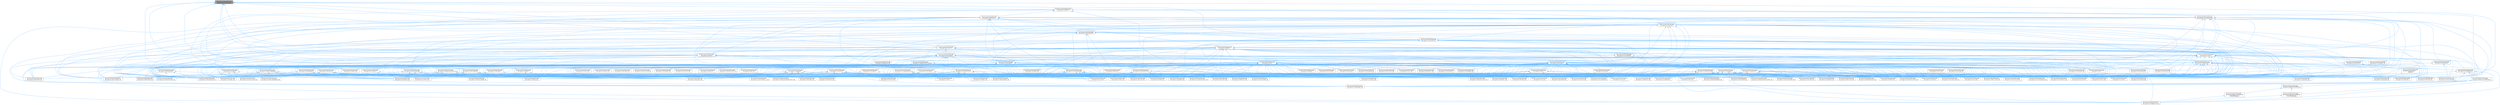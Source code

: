 digraph "/home/runner/work/doxygen/doxygen/src/linkedmap.h"
{
 // INTERACTIVE_SVG=YES
 // LATEX_PDF_SIZE
  bgcolor="transparent";
  edge [fontname=Helvetica,fontsize=10,labelfontname=Helvetica,labelfontsize=10];
  node [fontname=Helvetica,fontsize=10,shape=box,height=0.2,width=0.4];
  Node1 [label="/home/runner/work/doxygen\l/doxygen/src/linkedmap.h",height=0.2,width=0.4,color="gray40", fillcolor="grey60", style="filled", fontcolor="black",tooltip=" "];
  Node1 -> Node2 [dir="back",color="steelblue1",style="solid"];
  Node2 [label="/home/runner/work/doxygen\l/doxygen/src/classlist.h",height=0.2,width=0.4,color="grey40", fillcolor="white", style="filled",URL="$d2/df8/classlist_8h.html",tooltip=" "];
  Node2 -> Node3 [dir="back",color="steelblue1",style="solid"];
  Node3 [label="/home/runner/work/doxygen\l/doxygen/src/classdef.cpp",height=0.2,width=0.4,color="grey40", fillcolor="white", style="filled",URL="$de/d89/classdef_8cpp.html",tooltip=" "];
  Node2 -> Node4 [dir="back",color="steelblue1",style="solid"];
  Node4 [label="/home/runner/work/doxygen\l/doxygen/src/classlist.cpp",height=0.2,width=0.4,color="grey40", fillcolor="white", style="filled",URL="$d6/d10/classlist_8cpp.html",tooltip=" "];
  Node2 -> Node5 [dir="back",color="steelblue1",style="solid"];
  Node5 [label="/home/runner/work/doxygen\l/doxygen/src/code.l",height=0.2,width=0.4,color="grey40", fillcolor="white", style="filled",URL="$da/d1f/code_8l.html",tooltip=" "];
  Node2 -> Node6 [dir="back",color="steelblue1",style="solid"];
  Node6 [label="/home/runner/work/doxygen\l/doxygen/src/context.cpp",height=0.2,width=0.4,color="grey40", fillcolor="white", style="filled",URL="$db/d12/context_8cpp.html",tooltip=" "];
  Node2 -> Node7 [dir="back",color="steelblue1",style="solid"];
  Node7 [label="/home/runner/work/doxygen\l/doxygen/src/defgen.cpp",height=0.2,width=0.4,color="grey40", fillcolor="white", style="filled",URL="$d3/d17/defgen_8cpp.html",tooltip=" "];
  Node2 -> Node8 [dir="back",color="steelblue1",style="solid"];
  Node8 [label="/home/runner/work/doxygen\l/doxygen/src/diagram.cpp",height=0.2,width=0.4,color="grey40", fillcolor="white", style="filled",URL="$da/d0d/diagram_8cpp.html",tooltip=" "];
  Node2 -> Node9 [dir="back",color="steelblue1",style="solid"];
  Node9 [label="/home/runner/work/doxygen\l/doxygen/src/docbookgen.cpp",height=0.2,width=0.4,color="grey40", fillcolor="white", style="filled",URL="$d8/d29/docbookgen_8cpp.html",tooltip=" "];
  Node2 -> Node10 [dir="back",color="steelblue1",style="solid"];
  Node10 [label="/home/runner/work/doxygen\l/doxygen/src/docparser.cpp",height=0.2,width=0.4,color="grey40", fillcolor="white", style="filled",URL="$da/d17/docparser_8cpp.html",tooltip=" "];
  Node2 -> Node11 [dir="back",color="steelblue1",style="solid"];
  Node11 [label="/home/runner/work/doxygen\l/doxygen/src/dotgfxhierarchytable.cpp",height=0.2,width=0.4,color="grey40", fillcolor="white", style="filled",URL="$d4/d09/dotgfxhierarchytable_8cpp.html",tooltip=" "];
  Node2 -> Node12 [dir="back",color="steelblue1",style="solid"];
  Node12 [label="/home/runner/work/doxygen\l/doxygen/src/dotgroupcollaboration.cpp",height=0.2,width=0.4,color="grey40", fillcolor="white", style="filled",URL="$d1/d86/dotgroupcollaboration_8cpp.html",tooltip=" "];
  Node2 -> Node13 [dir="back",color="steelblue1",style="solid"];
  Node13 [label="/home/runner/work/doxygen\l/doxygen/src/doxygen.cpp",height=0.2,width=0.4,color="grey40", fillcolor="white", style="filled",URL="$dc/d98/doxygen_8cpp.html",tooltip=" "];
  Node2 -> Node14 [dir="back",color="steelblue1",style="solid"];
  Node14 [label="/home/runner/work/doxygen\l/doxygen/src/filedef.cpp",height=0.2,width=0.4,color="grey40", fillcolor="white", style="filled",URL="$d6/ddc/filedef_8cpp.html",tooltip=" "];
  Node2 -> Node15 [dir="back",color="steelblue1",style="solid"];
  Node15 [label="/home/runner/work/doxygen\l/doxygen/src/fortrancode.l",height=0.2,width=0.4,color="grey40", fillcolor="white", style="filled",URL="$d9/d5b/fortrancode_8l.html",tooltip=" "];
  Node2 -> Node16 [dir="back",color="steelblue1",style="solid"];
  Node16 [label="/home/runner/work/doxygen\l/doxygen/src/groupdef.cpp",height=0.2,width=0.4,color="grey40", fillcolor="white", style="filled",URL="$d6/d42/groupdef_8cpp.html",tooltip=" "];
  Node2 -> Node17 [dir="back",color="steelblue1",style="solid"];
  Node17 [label="/home/runner/work/doxygen\l/doxygen/src/index.cpp",height=0.2,width=0.4,color="grey40", fillcolor="white", style="filled",URL="$db/d14/index_8cpp.html",tooltip="This file contains functions for the various index pages."];
  Node2 -> Node18 [dir="back",color="steelblue1",style="solid"];
  Node18 [label="/home/runner/work/doxygen\l/doxygen/src/latexgen.cpp",height=0.2,width=0.4,color="grey40", fillcolor="white", style="filled",URL="$d4/d42/latexgen_8cpp.html",tooltip=" "];
  Node2 -> Node19 [dir="back",color="steelblue1",style="solid"];
  Node19 [label="/home/runner/work/doxygen\l/doxygen/src/namespacedef.cpp",height=0.2,width=0.4,color="grey40", fillcolor="white", style="filled",URL="$d7/d1c/namespacedef_8cpp.html",tooltip=" "];
  Node2 -> Node20 [dir="back",color="steelblue1",style="solid"];
  Node20 [label="/home/runner/work/doxygen\l/doxygen/src/perlmodgen.cpp",height=0.2,width=0.4,color="grey40", fillcolor="white", style="filled",URL="$de/dd0/perlmodgen_8cpp.html",tooltip=" "];
  Node2 -> Node21 [dir="back",color="steelblue1",style="solid"];
  Node21 [label="/home/runner/work/doxygen\l/doxygen/src/pycode.l",height=0.2,width=0.4,color="grey40", fillcolor="white", style="filled",URL="$d3/ded/pycode_8l.html",tooltip=" "];
  Node2 -> Node22 [dir="back",color="steelblue1",style="solid"];
  Node22 [label="/home/runner/work/doxygen\l/doxygen/src/rtfgen.cpp",height=0.2,width=0.4,color="grey40", fillcolor="white", style="filled",URL="$d0/d9c/rtfgen_8cpp.html",tooltip=" "];
  Node2 -> Node23 [dir="back",color="steelblue1",style="solid"];
  Node23 [label="/home/runner/work/doxygen\l/doxygen/src/searchindex_js.cpp",height=0.2,width=0.4,color="grey40", fillcolor="white", style="filled",URL="$d9/d2f/searchindex__js_8cpp.html",tooltip=" "];
  Node2 -> Node24 [dir="back",color="steelblue1",style="solid"];
  Node24 [label="/home/runner/work/doxygen\l/doxygen/src/util.cpp",height=0.2,width=0.4,color="grey40", fillcolor="white", style="filled",URL="$df/d2d/util_8cpp.html",tooltip=" "];
  Node2 -> Node25 [dir="back",color="steelblue1",style="solid"];
  Node25 [label="/home/runner/work/doxygen\l/doxygen/src/vhdldocgen.cpp",height=0.2,width=0.4,color="grey40", fillcolor="white", style="filled",URL="$de/dea/vhdldocgen_8cpp.html",tooltip=" "];
  Node2 -> Node26 [dir="back",color="steelblue1",style="solid"];
  Node26 [label="/home/runner/work/doxygen\l/doxygen/src/xmlgen.cpp",height=0.2,width=0.4,color="grey40", fillcolor="white", style="filled",URL="$d0/dc3/xmlgen_8cpp.html",tooltip=" "];
  Node1 -> Node27 [dir="back",color="steelblue1",style="solid"];
  Node27 [label="/home/runner/work/doxygen\l/doxygen/src/dirdef.h",height=0.2,width=0.4,color="grey40", fillcolor="white", style="filled",URL="$d6/d15/dirdef_8h.html",tooltip=" "];
  Node27 -> Node6 [dir="back",color="steelblue1",style="solid"];
  Node27 -> Node28 [dir="back",color="steelblue1",style="solid"];
  Node28 [label="/home/runner/work/doxygen\l/doxygen/src/definition.cpp",height=0.2,width=0.4,color="grey40", fillcolor="white", style="filled",URL="$d3/dea/definition_8cpp.html",tooltip=" "];
  Node27 -> Node29 [dir="back",color="steelblue1",style="solid"];
  Node29 [label="/home/runner/work/doxygen\l/doxygen/src/dirdef.cpp",height=0.2,width=0.4,color="grey40", fillcolor="white", style="filled",URL="$d8/d52/dirdef_8cpp.html",tooltip=" "];
  Node27 -> Node9 [dir="back",color="steelblue1",style="solid"];
  Node27 -> Node30 [dir="back",color="steelblue1",style="solid"];
  Node30 [label="/home/runner/work/doxygen\l/doxygen/src/dotdirdeps.h",height=0.2,width=0.4,color="grey40", fillcolor="white", style="filled",URL="$d3/dcf/dotdirdeps_8h.html",tooltip=" "];
  Node30 -> Node6 [dir="back",color="steelblue1",style="solid"];
  Node30 -> Node29 [dir="back",color="steelblue1",style="solid"];
  Node30 -> Node9 [dir="back",color="steelblue1",style="solid"];
  Node30 -> Node31 [dir="back",color="steelblue1",style="solid"];
  Node31 [label="/home/runner/work/doxygen\l/doxygen/src/dotdirdeps.cpp",height=0.2,width=0.4,color="grey40", fillcolor="white", style="filled",URL="$da/d45/dotdirdeps_8cpp.html",tooltip=" "];
  Node30 -> Node32 [dir="back",color="steelblue1",style="solid"];
  Node32 [label="/home/runner/work/doxygen\l/doxygen/src/htmlgen.cpp",height=0.2,width=0.4,color="grey40", fillcolor="white", style="filled",URL="$d8/d6e/htmlgen_8cpp.html",tooltip=" "];
  Node30 -> Node18 [dir="back",color="steelblue1",style="solid"];
  Node30 -> Node22 [dir="back",color="steelblue1",style="solid"];
  Node27 -> Node13 [dir="back",color="steelblue1",style="solid"];
  Node27 -> Node33 [dir="back",color="steelblue1",style="solid"];
  Node33 [label="/home/runner/work/doxygen\l/doxygen/src/doxygen.h",height=0.2,width=0.4,color="grey40", fillcolor="white", style="filled",URL="$d1/da1/doxygen_8h.html",tooltip=" "];
  Node33 -> Node3 [dir="back",color="steelblue1",style="solid"];
  Node33 -> Node4 [dir="back",color="steelblue1",style="solid"];
  Node33 -> Node5 [dir="back",color="steelblue1",style="solid"];
  Node33 -> Node34 [dir="back",color="steelblue1",style="solid"];
  Node34 [label="/home/runner/work/doxygen\l/doxygen/src/commentcnv.l",height=0.2,width=0.4,color="grey40", fillcolor="white", style="filled",URL="$d0/d47/commentcnv_8l.html",tooltip=" "];
  Node33 -> Node35 [dir="back",color="steelblue1",style="solid"];
  Node35 [label="/home/runner/work/doxygen\l/doxygen/src/commentscan.l",height=0.2,width=0.4,color="grey40", fillcolor="white", style="filled",URL="$d7/d5f/commentscan_8l.html",tooltip=" "];
  Node33 -> Node36 [dir="back",color="steelblue1",style="solid"];
  Node36 [label="/home/runner/work/doxygen\l/doxygen/src/conceptdef.cpp",height=0.2,width=0.4,color="grey40", fillcolor="white", style="filled",URL="$d8/d0a/conceptdef_8cpp.html",tooltip=" "];
  Node33 -> Node6 [dir="back",color="steelblue1",style="solid"];
  Node33 -> Node7 [dir="back",color="steelblue1",style="solid"];
  Node33 -> Node28 [dir="back",color="steelblue1",style="solid"];
  Node33 -> Node8 [dir="back",color="steelblue1",style="solid"];
  Node33 -> Node29 [dir="back",color="steelblue1",style="solid"];
  Node33 -> Node9 [dir="back",color="steelblue1",style="solid"];
  Node33 -> Node37 [dir="back",color="steelblue1",style="solid"];
  Node37 [label="/home/runner/work/doxygen\l/doxygen/src/docbookvisitor.cpp",height=0.2,width=0.4,color="grey40", fillcolor="white", style="filled",URL="$dc/d05/docbookvisitor_8cpp.html",tooltip=" "];
  Node33 -> Node38 [dir="back",color="steelblue1",style="solid"];
  Node38 [label="/home/runner/work/doxygen\l/doxygen/src/docgroup.cpp",height=0.2,width=0.4,color="grey40", fillcolor="white", style="filled",URL="$d3/d36/docgroup_8cpp.html",tooltip=" "];
  Node33 -> Node39 [dir="back",color="steelblue1",style="solid"];
  Node39 [label="/home/runner/work/doxygen\l/doxygen/src/docnode.cpp",height=0.2,width=0.4,color="grey40", fillcolor="white", style="filled",URL="$d0/d2b/docnode_8cpp.html",tooltip=" "];
  Node33 -> Node10 [dir="back",color="steelblue1",style="solid"];
  Node33 -> Node40 [dir="back",color="steelblue1",style="solid"];
  Node40 [label="/home/runner/work/doxygen\l/doxygen/src/docsets.cpp",height=0.2,width=0.4,color="grey40", fillcolor="white", style="filled",URL="$d7/d8f/docsets_8cpp.html",tooltip=" "];
  Node33 -> Node41 [dir="back",color="steelblue1",style="solid"];
  Node41 [label="/home/runner/work/doxygen\l/doxygen/src/doctokenizer.l",height=0.2,width=0.4,color="grey40", fillcolor="white", style="filled",URL="$d1/d39/doctokenizer_8l.html",tooltip=" "];
  Node33 -> Node42 [dir="back",color="steelblue1",style="solid"];
  Node42 [label="/home/runner/work/doxygen\l/doxygen/src/docvisitor.cpp",height=0.2,width=0.4,color="grey40", fillcolor="white", style="filled",URL="$da/d39/docvisitor_8cpp.html",tooltip=" "];
  Node33 -> Node43 [dir="back",color="steelblue1",style="solid"];
  Node43 [label="/home/runner/work/doxygen\l/doxygen/src/dot.cpp",height=0.2,width=0.4,color="grey40", fillcolor="white", style="filled",URL="$de/daa/dot_8cpp.html",tooltip=" "];
  Node33 -> Node44 [dir="back",color="steelblue1",style="solid"];
  Node44 [label="/home/runner/work/doxygen\l/doxygen/src/dot.h",height=0.2,width=0.4,color="grey40", fillcolor="white", style="filled",URL="$d6/d4a/dot_8h.html",tooltip=" "];
  Node44 -> Node3 [dir="back",color="steelblue1",style="solid"];
  Node44 -> Node6 [dir="back",color="steelblue1",style="solid"];
  Node44 -> Node7 [dir="back",color="steelblue1",style="solid"];
  Node44 -> Node29 [dir="back",color="steelblue1",style="solid"];
  Node44 -> Node9 [dir="back",color="steelblue1",style="solid"];
  Node44 -> Node37 [dir="back",color="steelblue1",style="solid"];
  Node44 -> Node43 [dir="back",color="steelblue1",style="solid"];
  Node44 -> Node45 [dir="back",color="steelblue1",style="solid"];
  Node45 [label="/home/runner/work/doxygen\l/doxygen/src/dotfilepatcher.cpp",height=0.2,width=0.4,color="grey40", fillcolor="white", style="filled",URL="$d9/d92/dotfilepatcher_8cpp.html",tooltip=" "];
  Node44 -> Node46 [dir="back",color="steelblue1",style="solid"];
  Node46 [label="/home/runner/work/doxygen\l/doxygen/src/dotgraph.cpp",height=0.2,width=0.4,color="grey40", fillcolor="white", style="filled",URL="$de/d45/dotgraph_8cpp.html",tooltip=" "];
  Node44 -> Node47 [dir="back",color="steelblue1",style="solid"];
  Node47 [label="/home/runner/work/doxygen\l/doxygen/src/dotlegendgraph.cpp",height=0.2,width=0.4,color="grey40", fillcolor="white", style="filled",URL="$d4/d33/dotlegendgraph_8cpp.html",tooltip=" "];
  Node44 -> Node48 [dir="back",color="steelblue1",style="solid"];
  Node48 [label="/home/runner/work/doxygen\l/doxygen/src/dotrunner.cpp",height=0.2,width=0.4,color="grey40", fillcolor="white", style="filled",URL="$d1/dfe/dotrunner_8cpp.html",tooltip=" "];
  Node44 -> Node13 [dir="back",color="steelblue1",style="solid"];
  Node44 -> Node14 [dir="back",color="steelblue1",style="solid"];
  Node44 -> Node16 [dir="back",color="steelblue1",style="solid"];
  Node44 -> Node49 [dir="back",color="steelblue1",style="solid"];
  Node49 [label="/home/runner/work/doxygen\l/doxygen/src/htmldocvisitor.cpp",height=0.2,width=0.4,color="grey40", fillcolor="white", style="filled",URL="$da/db0/htmldocvisitor_8cpp.html",tooltip=" "];
  Node44 -> Node32 [dir="back",color="steelblue1",style="solid"];
  Node44 -> Node17 [dir="back",color="steelblue1",style="solid"];
  Node44 -> Node50 [dir="back",color="steelblue1",style="solid"];
  Node50 [label="/home/runner/work/doxygen\l/doxygen/src/latexdocvisitor.cpp",height=0.2,width=0.4,color="grey40", fillcolor="white", style="filled",URL="$d1/d4e/latexdocvisitor_8cpp.html",tooltip=" "];
  Node44 -> Node18 [dir="back",color="steelblue1",style="solid"];
  Node44 -> Node51 [dir="back",color="steelblue1",style="solid"];
  Node51 [label="/home/runner/work/doxygen\l/doxygen/src/mandocvisitor.cpp",height=0.2,width=0.4,color="grey40", fillcolor="white", style="filled",URL="$d8/dde/mandocvisitor_8cpp.html",tooltip=" "];
  Node44 -> Node52 [dir="back",color="steelblue1",style="solid"];
  Node52 [label="/home/runner/work/doxygen\l/doxygen/src/memberdef.cpp",height=0.2,width=0.4,color="grey40", fillcolor="white", style="filled",URL="$d0/d72/memberdef_8cpp.html",tooltip=" "];
  Node44 -> Node53 [dir="back",color="steelblue1",style="solid"];
  Node53 [label="/home/runner/work/doxygen\l/doxygen/src/rtfdocvisitor.cpp",height=0.2,width=0.4,color="grey40", fillcolor="white", style="filled",URL="$de/d9a/rtfdocvisitor_8cpp.html",tooltip=" "];
  Node44 -> Node22 [dir="back",color="steelblue1",style="solid"];
  Node44 -> Node54 [dir="back",color="steelblue1",style="solid"];
  Node54 [label="/home/runner/work/doxygen\l/doxygen/src/xmldocvisitor.cpp",height=0.2,width=0.4,color="grey40", fillcolor="white", style="filled",URL="$dd/db6/xmldocvisitor_8cpp.html",tooltip=" "];
  Node44 -> Node26 [dir="back",color="steelblue1",style="solid"];
  Node33 -> Node31 [dir="back",color="steelblue1",style="solid"];
  Node33 -> Node45 [dir="back",color="steelblue1",style="solid"];
  Node33 -> Node11 [dir="back",color="steelblue1",style="solid"];
  Node33 -> Node46 [dir="back",color="steelblue1",style="solid"];
  Node33 -> Node12 [dir="back",color="steelblue1",style="solid"];
  Node33 -> Node47 [dir="back",color="steelblue1",style="solid"];
  Node33 -> Node55 [dir="back",color="steelblue1",style="solid"];
  Node55 [label="/home/runner/work/doxygen\l/doxygen/src/dotnode.cpp",height=0.2,width=0.4,color="grey40", fillcolor="white", style="filled",URL="$df/d58/dotnode_8cpp.html",tooltip=" "];
  Node33 -> Node48 [dir="back",color="steelblue1",style="solid"];
  Node33 -> Node13 [dir="back",color="steelblue1",style="solid"];
  Node33 -> Node56 [dir="back",color="steelblue1",style="solid"];
  Node56 [label="/home/runner/work/doxygen\l/doxygen/src/eclipsehelp.cpp",height=0.2,width=0.4,color="grey40", fillcolor="white", style="filled",URL="$d8/d56/eclipsehelp_8cpp.html",tooltip=" "];
  Node33 -> Node57 [dir="back",color="steelblue1",style="solid"];
  Node57 [label="/home/runner/work/doxygen\l/doxygen/src/entry.cpp",height=0.2,width=0.4,color="grey40", fillcolor="white", style="filled",URL="$d2/dd2/entry_8cpp.html",tooltip=" "];
  Node33 -> Node14 [dir="back",color="steelblue1",style="solid"];
  Node33 -> Node58 [dir="back",color="steelblue1",style="solid"];
  Node58 [label="/home/runner/work/doxygen\l/doxygen/src/formula.cpp",height=0.2,width=0.4,color="grey40", fillcolor="white", style="filled",URL="$d7/d5b/formula_8cpp.html",tooltip=" "];
  Node33 -> Node15 [dir="back",color="steelblue1",style="solid"];
  Node33 -> Node59 [dir="back",color="steelblue1",style="solid"];
  Node59 [label="/home/runner/work/doxygen\l/doxygen/src/fortranscanner.l",height=0.2,width=0.4,color="grey40", fillcolor="white", style="filled",URL="$dd/d00/fortranscanner_8l.html",tooltip=" "];
  Node33 -> Node60 [dir="back",color="steelblue1",style="solid"];
  Node60 [label="/home/runner/work/doxygen\l/doxygen/src/ftvhelp.cpp",height=0.2,width=0.4,color="grey40", fillcolor="white", style="filled",URL="$db/d41/ftvhelp_8cpp.html",tooltip=" "];
  Node33 -> Node16 [dir="back",color="steelblue1",style="solid"];
  Node33 -> Node49 [dir="back",color="steelblue1",style="solid"];
  Node33 -> Node32 [dir="back",color="steelblue1",style="solid"];
  Node33 -> Node61 [dir="back",color="steelblue1",style="solid"];
  Node61 [label="/home/runner/work/doxygen\l/doxygen/src/htmlhelp.cpp",height=0.2,width=0.4,color="grey40", fillcolor="white", style="filled",URL="$d3/d4b/htmlhelp_8cpp.html",tooltip=" "];
  Node33 -> Node17 [dir="back",color="steelblue1",style="solid"];
  Node33 -> Node50 [dir="back",color="steelblue1",style="solid"];
  Node33 -> Node18 [dir="back",color="steelblue1",style="solid"];
  Node33 -> Node62 [dir="back",color="steelblue1",style="solid"];
  Node62 [label="/home/runner/work/doxygen\l/doxygen/src/layout.cpp",height=0.2,width=0.4,color="grey40", fillcolor="white", style="filled",URL="$db/d16/layout_8cpp.html",tooltip=" "];
  Node33 -> Node63 [dir="back",color="steelblue1",style="solid"];
  Node63 [label="/home/runner/work/doxygen\l/doxygen/src/lexcode.l",height=0.2,width=0.4,color="grey40", fillcolor="white", style="filled",URL="$d0/d7e/lexcode_8l.html",tooltip=" "];
  Node33 -> Node64 [dir="back",color="steelblue1",style="solid"];
  Node64 [label="/home/runner/work/doxygen\l/doxygen/src/main.cpp",height=0.2,width=0.4,color="grey40", fillcolor="white", style="filled",URL="$df/d0a/main_8cpp.html",tooltip="main entry point for doxygen"];
  Node33 -> Node51 [dir="back",color="steelblue1",style="solid"];
  Node33 -> Node65 [dir="back",color="steelblue1",style="solid"];
  Node65 [label="/home/runner/work/doxygen\l/doxygen/src/mangen.cpp",height=0.2,width=0.4,color="grey40", fillcolor="white", style="filled",URL="$d7/de7/mangen_8cpp.html",tooltip=" "];
  Node33 -> Node66 [dir="back",color="steelblue1",style="solid"];
  Node66 [label="/home/runner/work/doxygen\l/doxygen/src/markdown.cpp",height=0.2,width=0.4,color="grey40", fillcolor="white", style="filled",URL="$de/d04/markdown_8cpp.html",tooltip=" "];
  Node33 -> Node52 [dir="back",color="steelblue1",style="solid"];
  Node33 -> Node67 [dir="back",color="steelblue1",style="solid"];
  Node67 [label="/home/runner/work/doxygen\l/doxygen/src/membergroup.cpp",height=0.2,width=0.4,color="grey40", fillcolor="white", style="filled",URL="$d6/d18/membergroup_8cpp.html",tooltip=" "];
  Node33 -> Node68 [dir="back",color="steelblue1",style="solid"];
  Node68 [label="/home/runner/work/doxygen\l/doxygen/src/memberlist.cpp",height=0.2,width=0.4,color="grey40", fillcolor="white", style="filled",URL="$d0/d14/memberlist_8cpp.html",tooltip=" "];
  Node33 -> Node69 [dir="back",color="steelblue1",style="solid"];
  Node69 [label="/home/runner/work/doxygen\l/doxygen/src/message.cpp",height=0.2,width=0.4,color="grey40", fillcolor="white", style="filled",URL="$d8/d6a/message_8cpp.html",tooltip=" "];
  Node33 -> Node70 [dir="back",color="steelblue1",style="solid"];
  Node70 [label="/home/runner/work/doxygen\l/doxygen/src/msc.cpp",height=0.2,width=0.4,color="grey40", fillcolor="white", style="filled",URL="$db/d33/msc_8cpp.html",tooltip=" "];
  Node33 -> Node19 [dir="back",color="steelblue1",style="solid"];
  Node33 -> Node71 [dir="back",color="steelblue1",style="solid"];
  Node71 [label="/home/runner/work/doxygen\l/doxygen/src/outputgen.cpp",height=0.2,width=0.4,color="grey40", fillcolor="white", style="filled",URL="$d0/d17/outputgen_8cpp.html",tooltip=" "];
  Node33 -> Node72 [dir="back",color="steelblue1",style="solid"];
  Node72 [label="/home/runner/work/doxygen\l/doxygen/src/outputlist.cpp",height=0.2,width=0.4,color="grey40", fillcolor="white", style="filled",URL="$db/dd8/outputlist_8cpp.html",tooltip=" "];
  Node33 -> Node73 [dir="back",color="steelblue1",style="solid"];
  Node73 [label="/home/runner/work/doxygen\l/doxygen/src/outputlist.h",height=0.2,width=0.4,color="grey40", fillcolor="white", style="filled",URL="$d2/db9/outputlist_8h.html",tooltip=" "];
  Node73 -> Node3 [dir="back",color="steelblue1",style="solid"];
  Node73 -> Node4 [dir="back",color="steelblue1",style="solid"];
  Node73 -> Node5 [dir="back",color="steelblue1",style="solid"];
  Node73 -> Node36 [dir="back",color="steelblue1",style="solid"];
  Node73 -> Node28 [dir="back",color="steelblue1",style="solid"];
  Node73 -> Node29 [dir="back",color="steelblue1",style="solid"];
  Node73 -> Node13 [dir="back",color="steelblue1",style="solid"];
  Node73 -> Node14 [dir="back",color="steelblue1",style="solid"];
  Node73 -> Node15 [dir="back",color="steelblue1",style="solid"];
  Node73 -> Node16 [dir="back",color="steelblue1",style="solid"];
  Node73 -> Node17 [dir="back",color="steelblue1",style="solid"];
  Node73 -> Node52 [dir="back",color="steelblue1",style="solid"];
  Node73 -> Node67 [dir="back",color="steelblue1",style="solid"];
  Node73 -> Node68 [dir="back",color="steelblue1",style="solid"];
  Node73 -> Node19 [dir="back",color="steelblue1",style="solid"];
  Node73 -> Node72 [dir="back",color="steelblue1",style="solid"];
  Node73 -> Node74 [dir="back",color="steelblue1",style="solid"];
  Node74 [label="/home/runner/work/doxygen\l/doxygen/src/pagedef.cpp",height=0.2,width=0.4,color="grey40", fillcolor="white", style="filled",URL="$d9/db4/pagedef_8cpp.html",tooltip=" "];
  Node73 -> Node21 [dir="back",color="steelblue1",style="solid"];
  Node73 -> Node75 [dir="back",color="steelblue1",style="solid"];
  Node75 [label="/home/runner/work/doxygen\l/doxygen/src/sqlcode.l",height=0.2,width=0.4,color="grey40", fillcolor="white", style="filled",URL="$d2/dda/sqlcode_8l.html",tooltip=" "];
  Node73 -> Node24 [dir="back",color="steelblue1",style="solid"];
  Node73 -> Node76 [dir="back",color="steelblue1",style="solid"];
  Node76 [label="/home/runner/work/doxygen\l/doxygen/src/vhdlcode.l",height=0.2,width=0.4,color="grey40", fillcolor="white", style="filled",URL="$d5/d6a/vhdlcode_8l.html",tooltip=" "];
  Node73 -> Node25 [dir="back",color="steelblue1",style="solid"];
  Node73 -> Node77 [dir="back",color="steelblue1",style="solid"];
  Node77 [label="/home/runner/work/doxygen\l/doxygen/src/vhdljjparser.cpp",height=0.2,width=0.4,color="grey40", fillcolor="white", style="filled",URL="$d1/d86/vhdljjparser_8cpp.html",tooltip=" "];
  Node73 -> Node78 [dir="back",color="steelblue1",style="solid"];
  Node78 [label="/home/runner/work/doxygen\l/doxygen/src/xmlcode.l",height=0.2,width=0.4,color="grey40", fillcolor="white", style="filled",URL="$dc/dc1/xmlcode_8l.html",tooltip=" "];
  Node33 -> Node74 [dir="back",color="steelblue1",style="solid"];
  Node33 -> Node20 [dir="back",color="steelblue1",style="solid"];
  Node33 -> Node79 [dir="back",color="steelblue1",style="solid"];
  Node79 [label="/home/runner/work/doxygen\l/doxygen/src/plantuml.cpp",height=0.2,width=0.4,color="grey40", fillcolor="white", style="filled",URL="$d7/d5b/plantuml_8cpp.html",tooltip=" "];
  Node33 -> Node80 [dir="back",color="steelblue1",style="solid"];
  Node80 [label="/home/runner/work/doxygen\l/doxygen/src/pre.l",height=0.2,width=0.4,color="grey40", fillcolor="white", style="filled",URL="$d0/da7/pre_8l.html",tooltip=" "];
  Node33 -> Node21 [dir="back",color="steelblue1",style="solid"];
  Node33 -> Node81 [dir="back",color="steelblue1",style="solid"];
  Node81 [label="/home/runner/work/doxygen\l/doxygen/src/pyscanner.l",height=0.2,width=0.4,color="grey40", fillcolor="white", style="filled",URL="$de/d2b/pyscanner_8l.html",tooltip=" "];
  Node33 -> Node82 [dir="back",color="steelblue1",style="solid"];
  Node82 [label="/home/runner/work/doxygen\l/doxygen/src/qhp.cpp",height=0.2,width=0.4,color="grey40", fillcolor="white", style="filled",URL="$d9/d45/qhp_8cpp.html",tooltip=" "];
  Node33 -> Node83 [dir="back",color="steelblue1",style="solid"];
  Node83 [label="/home/runner/work/doxygen\l/doxygen/src/reflist.cpp",height=0.2,width=0.4,color="grey40", fillcolor="white", style="filled",URL="$d4/d09/reflist_8cpp.html",tooltip=" "];
  Node33 -> Node53 [dir="back",color="steelblue1",style="solid"];
  Node33 -> Node22 [dir="back",color="steelblue1",style="solid"];
  Node33 -> Node84 [dir="back",color="steelblue1",style="solid"];
  Node84 [label="/home/runner/work/doxygen\l/doxygen/src/scanner.l",height=0.2,width=0.4,color="grey40", fillcolor="white", style="filled",URL="$da/d11/scanner_8l.html",tooltip=" "];
  Node33 -> Node85 [dir="back",color="steelblue1",style="solid"];
  Node85 [label="/home/runner/work/doxygen\l/doxygen/src/searchindex.cpp",height=0.2,width=0.4,color="grey40", fillcolor="white", style="filled",URL="$d7/d79/searchindex_8cpp.html",tooltip=" "];
  Node33 -> Node23 [dir="back",color="steelblue1",style="solid"];
  Node33 -> Node75 [dir="back",color="steelblue1",style="solid"];
  Node33 -> Node86 [dir="back",color="steelblue1",style="solid"];
  Node86 [label="/home/runner/work/doxygen\l/doxygen/src/symbolresolver.cpp",height=0.2,width=0.4,color="grey40", fillcolor="white", style="filled",URL="$d2/d99/symbolresolver_8cpp.html",tooltip=" "];
  Node33 -> Node87 [dir="back",color="steelblue1",style="solid"];
  Node87 [label="/home/runner/work/doxygen\l/doxygen/src/tagreader.cpp",height=0.2,width=0.4,color="grey40", fillcolor="white", style="filled",URL="$d4/d7b/tagreader_8cpp.html",tooltip=" "];
  Node33 -> Node88 [dir="back",color="steelblue1",style="solid"];
  Node88 [label="/home/runner/work/doxygen\l/doxygen/src/tooltip.cpp",height=0.2,width=0.4,color="grey40", fillcolor="white", style="filled",URL="$d7/d56/tooltip_8cpp.html",tooltip=" "];
  Node33 -> Node24 [dir="back",color="steelblue1",style="solid"];
  Node33 -> Node76 [dir="back",color="steelblue1",style="solid"];
  Node33 -> Node25 [dir="back",color="steelblue1",style="solid"];
  Node33 -> Node77 [dir="back",color="steelblue1",style="solid"];
  Node33 -> Node78 [dir="back",color="steelblue1",style="solid"];
  Node33 -> Node54 [dir="back",color="steelblue1",style="solid"];
  Node33 -> Node26 [dir="back",color="steelblue1",style="solid"];
  Node27 -> Node14 [dir="back",color="steelblue1",style="solid"];
  Node27 -> Node16 [dir="back",color="steelblue1",style="solid"];
  Node27 -> Node89 [dir="back",color="steelblue1",style="solid"];
  Node89 [label="/home/runner/work/doxygen\l/doxygen/src/groupdef.h",height=0.2,width=0.4,color="grey40", fillcolor="white", style="filled",URL="$d1/de6/groupdef_8h.html",tooltip=" "];
  Node89 -> Node3 [dir="back",color="steelblue1",style="solid"];
  Node89 -> Node4 [dir="back",color="steelblue1",style="solid"];
  Node89 -> Node5 [dir="back",color="steelblue1",style="solid"];
  Node89 -> Node6 [dir="back",color="steelblue1",style="solid"];
  Node89 -> Node28 [dir="back",color="steelblue1",style="solid"];
  Node89 -> Node9 [dir="back",color="steelblue1",style="solid"];
  Node89 -> Node39 [dir="back",color="steelblue1",style="solid"];
  Node89 -> Node10 [dir="back",color="steelblue1",style="solid"];
  Node89 -> Node40 [dir="back",color="steelblue1",style="solid"];
  Node89 -> Node90 [dir="back",color="steelblue1",style="solid"];
  Node90 [label="/home/runner/work/doxygen\l/doxygen/src/dotgroupcollaboration.h",height=0.2,width=0.4,color="grey40", fillcolor="white", style="filled",URL="$d7/d99/dotgroupcollaboration_8h.html",tooltip=" "];
  Node90 -> Node6 [dir="back",color="steelblue1",style="solid"];
  Node90 -> Node9 [dir="back",color="steelblue1",style="solid"];
  Node90 -> Node12 [dir="back",color="steelblue1",style="solid"];
  Node90 -> Node16 [dir="back",color="steelblue1",style="solid"];
  Node90 -> Node32 [dir="back",color="steelblue1",style="solid"];
  Node90 -> Node18 [dir="back",color="steelblue1",style="solid"];
  Node89 -> Node13 [dir="back",color="steelblue1",style="solid"];
  Node89 -> Node14 [dir="back",color="steelblue1",style="solid"];
  Node89 -> Node15 [dir="back",color="steelblue1",style="solid"];
  Node89 -> Node16 [dir="back",color="steelblue1",style="solid"];
  Node89 -> Node61 [dir="back",color="steelblue1",style="solid"];
  Node89 -> Node17 [dir="back",color="steelblue1",style="solid"];
  Node89 -> Node18 [dir="back",color="steelblue1",style="solid"];
  Node89 -> Node52 [dir="back",color="steelblue1",style="solid"];
  Node89 -> Node67 [dir="back",color="steelblue1",style="solid"];
  Node89 -> Node68 [dir="back",color="steelblue1",style="solid"];
  Node89 -> Node74 [dir="back",color="steelblue1",style="solid"];
  Node89 -> Node20 [dir="back",color="steelblue1",style="solid"];
  Node89 -> Node21 [dir="back",color="steelblue1",style="solid"];
  Node89 -> Node82 [dir="back",color="steelblue1",style="solid"];
  Node89 -> Node22 [dir="back",color="steelblue1",style="solid"];
  Node89 -> Node85 [dir="back",color="steelblue1",style="solid"];
  Node89 -> Node23 [dir="back",color="steelblue1",style="solid"];
  Node89 -> Node24 [dir="back",color="steelblue1",style="solid"];
  Node89 -> Node25 [dir="back",color="steelblue1",style="solid"];
  Node89 -> Node26 [dir="back",color="steelblue1",style="solid"];
  Node27 -> Node32 [dir="back",color="steelblue1",style="solid"];
  Node27 -> Node17 [dir="back",color="steelblue1",style="solid"];
  Node27 -> Node18 [dir="back",color="steelblue1",style="solid"];
  Node27 -> Node22 [dir="back",color="steelblue1",style="solid"];
  Node27 -> Node24 [dir="back",color="steelblue1",style="solid"];
  Node27 -> Node26 [dir="back",color="steelblue1",style="solid"];
  Node1 -> Node91 [dir="back",color="steelblue1",style="solid"];
  Node91 [label="/home/runner/work/doxygen\l/doxygen/src/filename.h",height=0.2,width=0.4,color="grey40", fillcolor="white", style="filled",URL="$dc/dd6/filename_8h.html",tooltip=" "];
  Node91 -> Node5 [dir="back",color="steelblue1",style="solid"];
  Node91 -> Node6 [dir="back",color="steelblue1",style="solid"];
  Node91 -> Node7 [dir="back",color="steelblue1",style="solid"];
  Node91 -> Node29 [dir="back",color="steelblue1",style="solid"];
  Node91 -> Node9 [dir="back",color="steelblue1",style="solid"];
  Node91 -> Node37 [dir="back",color="steelblue1",style="solid"];
  Node91 -> Node13 [dir="back",color="steelblue1",style="solid"];
  Node91 -> Node14 [dir="back",color="steelblue1",style="solid"];
  Node91 -> Node17 [dir="back",color="steelblue1",style="solid"];
  Node91 -> Node18 [dir="back",color="steelblue1",style="solid"];
  Node91 -> Node20 [dir="back",color="steelblue1",style="solid"];
  Node91 -> Node22 [dir="back",color="steelblue1",style="solid"];
  Node91 -> Node23 [dir="back",color="steelblue1",style="solid"];
  Node91 -> Node87 [dir="back",color="steelblue1",style="solid"];
  Node91 -> Node24 [dir="back",color="steelblue1",style="solid"];
  Node91 -> Node25 [dir="back",color="steelblue1",style="solid"];
  Node91 -> Node54 [dir="back",color="steelblue1",style="solid"];
  Node91 -> Node26 [dir="back",color="steelblue1",style="solid"];
  Node1 -> Node58 [dir="back",color="steelblue1",style="solid"];
  Node1 -> Node89 [dir="back",color="steelblue1",style="solid"];
  Node1 -> Node61 [dir="back",color="steelblue1",style="solid"];
  Node1 -> Node92 [dir="back",color="steelblue1",style="solid"];
  Node92 [label="/home/runner/work/doxygen\l/doxygen/src/memberlist.h",height=0.2,width=0.4,color="grey40", fillcolor="white", style="filled",URL="$dd/d78/memberlist_8h.html",tooltip=" "];
  Node92 -> Node3 [dir="back",color="steelblue1",style="solid"];
  Node92 -> Node93 [dir="back",color="steelblue1",style="solid"];
  Node93 [label="/home/runner/work/doxygen\l/doxygen/src/context.h",height=0.2,width=0.4,color="grey40", fillcolor="white", style="filled",URL="$dc/d1e/context_8h.html",tooltip=" "];
  Node93 -> Node6 [dir="back",color="steelblue1",style="solid"];
  Node93 -> Node13 [dir="back",color="steelblue1",style="solid"];
  Node92 -> Node7 [dir="back",color="steelblue1",style="solid"];
  Node92 -> Node28 [dir="back",color="steelblue1",style="solid"];
  Node92 -> Node9 [dir="back",color="steelblue1",style="solid"];
  Node92 -> Node94 [dir="back",color="steelblue1",style="solid"];
  Node94 [label="/home/runner/work/doxygen\l/doxygen/src/dotcallgraph.cpp",height=0.2,width=0.4,color="grey40", fillcolor="white", style="filled",URL="$d4/dd5/dotcallgraph_8cpp.html",tooltip=" "];
  Node92 -> Node55 [dir="back",color="steelblue1",style="solid"];
  Node92 -> Node13 [dir="back",color="steelblue1",style="solid"];
  Node92 -> Node33 [dir="back",color="steelblue1",style="solid"];
  Node92 -> Node14 [dir="back",color="steelblue1",style="solid"];
  Node92 -> Node95 [dir="back",color="steelblue1",style="solid"];
  Node95 [label="/home/runner/work/doxygen\l/doxygen/src/filedef.h",height=0.2,width=0.4,color="grey40", fillcolor="white", style="filled",URL="$d4/d3a/filedef_8h.html",tooltip=" "];
  Node95 -> Node3 [dir="back",color="steelblue1",style="solid"];
  Node95 -> Node5 [dir="back",color="steelblue1",style="solid"];
  Node95 -> Node96 [dir="back",color="steelblue1",style="solid"];
  Node96 [label="/home/runner/work/doxygen\l/doxygen/src/conceptdef.h",height=0.2,width=0.4,color="grey40", fillcolor="white", style="filled",URL="$da/df1/conceptdef_8h.html",tooltip=" "];
  Node96 -> Node36 [dir="back",color="steelblue1",style="solid"];
  Node96 -> Node13 [dir="back",color="steelblue1",style="solid"];
  Node96 -> Node14 [dir="back",color="steelblue1",style="solid"];
  Node96 -> Node19 [dir="back",color="steelblue1",style="solid"];
  Node96 -> Node97 [dir="back",color="steelblue1",style="solid"];
  Node97 [label="/home/runner/work/doxygen\l/doxygen/src/util.h",height=0.2,width=0.4,color="grey40", fillcolor="white", style="filled",URL="$d8/d3c/util_8h.html",tooltip="A bunch of utility functions."];
  Node97 -> Node98 [dir="back",color="steelblue1",style="solid"];
  Node98 [label="/home/runner/work/doxygen\l/doxygen/src/cite.cpp",height=0.2,width=0.4,color="grey40", fillcolor="white", style="filled",URL="$d5/d0b/cite_8cpp.html",tooltip=" "];
  Node97 -> Node3 [dir="back",color="steelblue1",style="solid"];
  Node97 -> Node4 [dir="back",color="steelblue1",style="solid"];
  Node97 -> Node5 [dir="back",color="steelblue1",style="solid"];
  Node97 -> Node34 [dir="back",color="steelblue1",style="solid"];
  Node97 -> Node35 [dir="back",color="steelblue1",style="solid"];
  Node97 -> Node36 [dir="back",color="steelblue1",style="solid"];
  Node97 -> Node6 [dir="back",color="steelblue1",style="solid"];
  Node97 -> Node99 [dir="back",color="steelblue1",style="solid"];
  Node99 [label="/home/runner/work/doxygen\l/doxygen/src/declinfo.l",height=0.2,width=0.4,color="grey40", fillcolor="white", style="filled",URL="$d8/d0f/declinfo_8l.html",tooltip=" "];
  Node97 -> Node100 [dir="back",color="steelblue1",style="solid"];
  Node100 [label="/home/runner/work/doxygen\l/doxygen/src/defargs.l",height=0.2,width=0.4,color="grey40", fillcolor="white", style="filled",URL="$de/df3/defargs_8l.html",tooltip=" "];
  Node97 -> Node7 [dir="back",color="steelblue1",style="solid"];
  Node97 -> Node28 [dir="back",color="steelblue1",style="solid"];
  Node97 -> Node101 [dir="back",color="steelblue1",style="solid"];
  Node101 [label="/home/runner/work/doxygen\l/doxygen/src/dia.cpp",height=0.2,width=0.4,color="grey40", fillcolor="white", style="filled",URL="$d1/df5/dia_8cpp.html",tooltip=" "];
  Node97 -> Node8 [dir="back",color="steelblue1",style="solid"];
  Node97 -> Node29 [dir="back",color="steelblue1",style="solid"];
  Node97 -> Node9 [dir="back",color="steelblue1",style="solid"];
  Node97 -> Node37 [dir="back",color="steelblue1",style="solid"];
  Node97 -> Node38 [dir="back",color="steelblue1",style="solid"];
  Node97 -> Node39 [dir="back",color="steelblue1",style="solid"];
  Node97 -> Node10 [dir="back",color="steelblue1",style="solid"];
  Node97 -> Node40 [dir="back",color="steelblue1",style="solid"];
  Node97 -> Node42 [dir="back",color="steelblue1",style="solid"];
  Node97 -> Node43 [dir="back",color="steelblue1",style="solid"];
  Node97 -> Node94 [dir="back",color="steelblue1",style="solid"];
  Node97 -> Node102 [dir="back",color="steelblue1",style="solid"];
  Node102 [label="/home/runner/work/doxygen\l/doxygen/src/dotclassgraph.cpp",height=0.2,width=0.4,color="grey40", fillcolor="white", style="filled",URL="$d4/dcd/dotclassgraph_8cpp.html",tooltip=" "];
  Node97 -> Node31 [dir="back",color="steelblue1",style="solid"];
  Node97 -> Node45 [dir="back",color="steelblue1",style="solid"];
  Node97 -> Node11 [dir="back",color="steelblue1",style="solid"];
  Node97 -> Node46 [dir="back",color="steelblue1",style="solid"];
  Node97 -> Node12 [dir="back",color="steelblue1",style="solid"];
  Node97 -> Node103 [dir="back",color="steelblue1",style="solid"];
  Node103 [label="/home/runner/work/doxygen\l/doxygen/src/dotincldepgraph.cpp",height=0.2,width=0.4,color="grey40", fillcolor="white", style="filled",URL="$da/d57/dotincldepgraph_8cpp.html",tooltip=" "];
  Node97 -> Node47 [dir="back",color="steelblue1",style="solid"];
  Node97 -> Node55 [dir="back",color="steelblue1",style="solid"];
  Node97 -> Node48 [dir="back",color="steelblue1",style="solid"];
  Node97 -> Node13 [dir="back",color="steelblue1",style="solid"];
  Node97 -> Node56 [dir="back",color="steelblue1",style="solid"];
  Node97 -> Node104 [dir="back",color="steelblue1",style="solid"];
  Node104 [label="/home/runner/work/doxygen\l/doxygen/src/emoji.cpp",height=0.2,width=0.4,color="grey40", fillcolor="white", style="filled",URL="$d2/d38/emoji_8cpp.html",tooltip=" "];
  Node97 -> Node57 [dir="back",color="steelblue1",style="solid"];
  Node97 -> Node14 [dir="back",color="steelblue1",style="solid"];
  Node97 -> Node91 [dir="back",color="steelblue1",style="solid"];
  Node97 -> Node58 [dir="back",color="steelblue1",style="solid"];
  Node97 -> Node15 [dir="back",color="steelblue1",style="solid"];
  Node97 -> Node59 [dir="back",color="steelblue1",style="solid"];
  Node97 -> Node60 [dir="back",color="steelblue1",style="solid"];
  Node97 -> Node16 [dir="back",color="steelblue1",style="solid"];
  Node97 -> Node105 [dir="back",color="steelblue1",style="solid"];
  Node105 [label="/home/runner/work/doxygen\l/doxygen/src/htags.cpp",height=0.2,width=0.4,color="grey40", fillcolor="white", style="filled",URL="$d9/db7/htags_8cpp.html",tooltip=" "];
  Node97 -> Node49 [dir="back",color="steelblue1",style="solid"];
  Node97 -> Node32 [dir="back",color="steelblue1",style="solid"];
  Node97 -> Node61 [dir="back",color="steelblue1",style="solid"];
  Node97 -> Node17 [dir="back",color="steelblue1",style="solid"];
  Node97 -> Node106 [dir="back",color="steelblue1",style="solid"];
  Node106 [label="/home/runner/work/doxygen\l/doxygen/src/language.cpp",height=0.2,width=0.4,color="grey40", fillcolor="white", style="filled",URL="$d2/d48/language_8cpp.html",tooltip=" "];
  Node97 -> Node50 [dir="back",color="steelblue1",style="solid"];
  Node97 -> Node18 [dir="back",color="steelblue1",style="solid"];
  Node97 -> Node62 [dir="back",color="steelblue1",style="solid"];
  Node97 -> Node107 [dir="back",color="steelblue1",style="solid"];
  Node107 [label="/home/runner/work/doxygen\l/doxygen/src/lexscanner.l",height=0.2,width=0.4,color="grey40", fillcolor="white", style="filled",URL="$d4/d7d/lexscanner_8l.html",tooltip=" "];
  Node97 -> Node51 [dir="back",color="steelblue1",style="solid"];
  Node97 -> Node65 [dir="back",color="steelblue1",style="solid"];
  Node97 -> Node66 [dir="back",color="steelblue1",style="solid"];
  Node97 -> Node52 [dir="back",color="steelblue1",style="solid"];
  Node97 -> Node67 [dir="back",color="steelblue1",style="solid"];
  Node97 -> Node68 [dir="back",color="steelblue1",style="solid"];
  Node97 -> Node70 [dir="back",color="steelblue1",style="solid"];
  Node97 -> Node19 [dir="back",color="steelblue1",style="solid"];
  Node97 -> Node74 [dir="back",color="steelblue1",style="solid"];
  Node97 -> Node20 [dir="back",color="steelblue1",style="solid"];
  Node97 -> Node79 [dir="back",color="steelblue1",style="solid"];
  Node97 -> Node108 [dir="back",color="steelblue1",style="solid"];
  Node108 [label="/home/runner/work/doxygen\l/doxygen/src/portable.cpp",height=0.2,width=0.4,color="grey40", fillcolor="white", style="filled",URL="$d0/d1c/portable_8cpp.html",tooltip=" "];
  Node97 -> Node80 [dir="back",color="steelblue1",style="solid"];
  Node97 -> Node21 [dir="back",color="steelblue1",style="solid"];
  Node97 -> Node81 [dir="back",color="steelblue1",style="solid"];
  Node97 -> Node82 [dir="back",color="steelblue1",style="solid"];
  Node97 -> Node83 [dir="back",color="steelblue1",style="solid"];
  Node97 -> Node109 [dir="back",color="steelblue1",style="solid"];
  Node109 [label="/home/runner/work/doxygen\l/doxygen/src/resourcemgr.cpp",height=0.2,width=0.4,color="grey40", fillcolor="white", style="filled",URL="$d6/dde/resourcemgr_8cpp.html",tooltip=" "];
  Node97 -> Node53 [dir="back",color="steelblue1",style="solid"];
  Node97 -> Node22 [dir="back",color="steelblue1",style="solid"];
  Node97 -> Node84 [dir="back",color="steelblue1",style="solid"];
  Node97 -> Node85 [dir="back",color="steelblue1",style="solid"];
  Node97 -> Node23 [dir="back",color="steelblue1",style="solid"];
  Node97 -> Node75 [dir="back",color="steelblue1",style="solid"];
  Node97 -> Node86 [dir="back",color="steelblue1",style="solid"];
  Node97 -> Node87 [dir="back",color="steelblue1",style="solid"];
  Node97 -> Node110 [dir="back",color="steelblue1",style="solid"];
  Node110 [label="/home/runner/work/doxygen\l/doxygen/src/template.cpp",height=0.2,width=0.4,color="grey40", fillcolor="white", style="filled",URL="$df/d54/template_8cpp.html",tooltip=" "];
  Node97 -> Node111 [dir="back",color="steelblue1",style="solid"];
  Node111 [label="/home/runner/work/doxygen\l/doxygen/src/textdocvisitor.cpp",height=0.2,width=0.4,color="grey40", fillcolor="white", style="filled",URL="$d3/da6/textdocvisitor_8cpp.html",tooltip=" "];
  Node97 -> Node88 [dir="back",color="steelblue1",style="solid"];
  Node97 -> Node24 [dir="back",color="steelblue1",style="solid"];
  Node97 -> Node76 [dir="back",color="steelblue1",style="solid"];
  Node97 -> Node25 [dir="back",color="steelblue1",style="solid"];
  Node97 -> Node77 [dir="back",color="steelblue1",style="solid"];
  Node97 -> Node112 [dir="back",color="steelblue1",style="solid"];
  Node112 [label="/home/runner/work/doxygen\l/doxygen/src/vhdljjparser.h",height=0.2,width=0.4,color="grey40", fillcolor="white", style="filled",URL="$d2/d55/vhdljjparser_8h.html",tooltip=" "];
  Node112 -> Node13 [dir="back",color="steelblue1",style="solid"];
  Node112 -> Node25 [dir="back",color="steelblue1",style="solid"];
  Node112 -> Node77 [dir="back",color="steelblue1",style="solid"];
  Node112 -> Node113 [dir="back",color="steelblue1",style="solid"];
  Node113 [label="/home/runner/work/doxygen\l/doxygen/vhdlparser/VhdlParser.h",height=0.2,width=0.4,color="grey40", fillcolor="white", style="filled",URL="$d5/df9/_vhdl_parser_8h.html",tooltip=" "];
  Node113 -> Node25 [dir="back",color="steelblue1",style="solid"];
  Node113 -> Node114 [dir="back",color="steelblue1",style="solid"];
  Node114 [label="/home/runner/work/doxygen\l/doxygen/vhdlparser/VhdlParser\lErrorHandler.hpp",height=0.2,width=0.4,color="grey40", fillcolor="white", style="filled",URL="$d2/dc3/_vhdl_parser_error_handler_8hpp.html",tooltip=" "];
  Node114 -> Node77 [dir="back",color="steelblue1",style="solid"];
  Node113 -> Node115 [dir="back",color="steelblue1",style="solid"];
  Node115 [label="/home/runner/work/doxygen\l/doxygen/vhdlparser/vhdlstring.h",height=0.2,width=0.4,color="grey40", fillcolor="white", style="filled",URL="$d9/d48/vhdlstring_8h.html",tooltip=" "];
  Node115 -> Node114 [dir="back",color="steelblue1",style="solid"];
  Node115 -> Node116 [dir="back",color="steelblue1",style="solid"];
  Node116 [label="/home/runner/work/doxygen\l/doxygen/vhdlparser/VhdlParser\lTokenManager.h",height=0.2,width=0.4,color="grey40", fillcolor="white", style="filled",URL="$d7/dad/_vhdl_parser_token_manager_8h.html",tooltip=" "];
  Node116 -> Node77 [dir="back",color="steelblue1",style="solid"];
  Node97 -> Node78 [dir="back",color="steelblue1",style="solid"];
  Node97 -> Node54 [dir="back",color="steelblue1",style="solid"];
  Node97 -> Node26 [dir="back",color="steelblue1",style="solid"];
  Node95 -> Node6 [dir="back",color="steelblue1",style="solid"];
  Node95 -> Node7 [dir="back",color="steelblue1",style="solid"];
  Node95 -> Node28 [dir="back",color="steelblue1",style="solid"];
  Node95 -> Node29 [dir="back",color="steelblue1",style="solid"];
  Node95 -> Node37 [dir="back",color="steelblue1",style="solid"];
  Node95 -> Node10 [dir="back",color="steelblue1",style="solid"];
  Node95 -> Node40 [dir="back",color="steelblue1",style="solid"];
  Node95 -> Node117 [dir="back",color="steelblue1",style="solid"];
  Node117 [label="/home/runner/work/doxygen\l/doxygen/src/dotincldepgraph.h",height=0.2,width=0.4,color="grey40", fillcolor="white", style="filled",URL="$dd/d8c/dotincldepgraph_8h.html",tooltip=" "];
  Node117 -> Node6 [dir="back",color="steelblue1",style="solid"];
  Node117 -> Node9 [dir="back",color="steelblue1",style="solid"];
  Node117 -> Node103 [dir="back",color="steelblue1",style="solid"];
  Node117 -> Node14 [dir="back",color="steelblue1",style="solid"];
  Node117 -> Node32 [dir="back",color="steelblue1",style="solid"];
  Node117 -> Node18 [dir="back",color="steelblue1",style="solid"];
  Node117 -> Node22 [dir="back",color="steelblue1",style="solid"];
  Node117 -> Node26 [dir="back",color="steelblue1",style="solid"];
  Node95 -> Node14 [dir="back",color="steelblue1",style="solid"];
  Node95 -> Node15 [dir="back",color="steelblue1",style="solid"];
  Node95 -> Node60 [dir="back",color="steelblue1",style="solid"];
  Node95 -> Node16 [dir="back",color="steelblue1",style="solid"];
  Node95 -> Node49 [dir="back",color="steelblue1",style="solid"];
  Node95 -> Node61 [dir="back",color="steelblue1",style="solid"];
  Node95 -> Node17 [dir="back",color="steelblue1",style="solid"];
  Node95 -> Node50 [dir="back",color="steelblue1",style="solid"];
  Node95 -> Node63 [dir="back",color="steelblue1",style="solid"];
  Node95 -> Node51 [dir="back",color="steelblue1",style="solid"];
  Node95 -> Node52 [dir="back",color="steelblue1",style="solid"];
  Node95 -> Node67 [dir="back",color="steelblue1",style="solid"];
  Node95 -> Node68 [dir="back",color="steelblue1",style="solid"];
  Node95 -> Node118 [dir="back",color="steelblue1",style="solid"];
  Node118 [label="/home/runner/work/doxygen\l/doxygen/src/namespacedef.h",height=0.2,width=0.4,color="grey40", fillcolor="white", style="filled",URL="$d7/d97/namespacedef_8h.html",tooltip=" "];
  Node118 -> Node3 [dir="back",color="steelblue1",style="solid"];
  Node118 -> Node5 [dir="back",color="steelblue1",style="solid"];
  Node118 -> Node36 [dir="back",color="steelblue1",style="solid"];
  Node118 -> Node6 [dir="back",color="steelblue1",style="solid"];
  Node118 -> Node7 [dir="back",color="steelblue1",style="solid"];
  Node118 -> Node28 [dir="back",color="steelblue1",style="solid"];
  Node118 -> Node9 [dir="back",color="steelblue1",style="solid"];
  Node118 -> Node39 [dir="back",color="steelblue1",style="solid"];
  Node118 -> Node10 [dir="back",color="steelblue1",style="solid"];
  Node118 -> Node40 [dir="back",color="steelblue1",style="solid"];
  Node118 -> Node12 [dir="back",color="steelblue1",style="solid"];
  Node118 -> Node13 [dir="back",color="steelblue1",style="solid"];
  Node118 -> Node14 [dir="back",color="steelblue1",style="solid"];
  Node118 -> Node15 [dir="back",color="steelblue1",style="solid"];
  Node118 -> Node16 [dir="back",color="steelblue1",style="solid"];
  Node118 -> Node17 [dir="back",color="steelblue1",style="solid"];
  Node118 -> Node18 [dir="back",color="steelblue1",style="solid"];
  Node118 -> Node52 [dir="back",color="steelblue1",style="solid"];
  Node118 -> Node67 [dir="back",color="steelblue1",style="solid"];
  Node118 -> Node68 [dir="back",color="steelblue1",style="solid"];
  Node118 -> Node19 [dir="back",color="steelblue1",style="solid"];
  Node118 -> Node74 [dir="back",color="steelblue1",style="solid"];
  Node118 -> Node20 [dir="back",color="steelblue1",style="solid"];
  Node118 -> Node21 [dir="back",color="steelblue1",style="solid"];
  Node118 -> Node22 [dir="back",color="steelblue1",style="solid"];
  Node118 -> Node23 [dir="back",color="steelblue1",style="solid"];
  Node118 -> Node86 [dir="back",color="steelblue1",style="solid"];
  Node118 -> Node24 [dir="back",color="steelblue1",style="solid"];
  Node118 -> Node25 [dir="back",color="steelblue1",style="solid"];
  Node118 -> Node26 [dir="back",color="steelblue1",style="solid"];
  Node95 -> Node80 [dir="back",color="steelblue1",style="solid"];
  Node95 -> Node21 [dir="back",color="steelblue1",style="solid"];
  Node95 -> Node53 [dir="back",color="steelblue1",style="solid"];
  Node95 -> Node85 [dir="back",color="steelblue1",style="solid"];
  Node95 -> Node75 [dir="back",color="steelblue1",style="solid"];
  Node95 -> Node87 [dir="back",color="steelblue1",style="solid"];
  Node95 -> Node88 [dir="back",color="steelblue1",style="solid"];
  Node95 -> Node24 [dir="back",color="steelblue1",style="solid"];
  Node95 -> Node76 [dir="back",color="steelblue1",style="solid"];
  Node95 -> Node78 [dir="back",color="steelblue1",style="solid"];
  Node95 -> Node54 [dir="back",color="steelblue1",style="solid"];
  Node92 -> Node16 [dir="back",color="steelblue1",style="solid"];
  Node92 -> Node17 [dir="back",color="steelblue1",style="solid"];
  Node92 -> Node52 [dir="back",color="steelblue1",style="solid"];
  Node92 -> Node67 [dir="back",color="steelblue1",style="solid"];
  Node92 -> Node68 [dir="back",color="steelblue1",style="solid"];
  Node92 -> Node19 [dir="back",color="steelblue1",style="solid"];
  Node92 -> Node20 [dir="back",color="steelblue1",style="solid"];
  Node92 -> Node24 [dir="back",color="steelblue1",style="solid"];
  Node92 -> Node25 [dir="back",color="steelblue1",style="solid"];
  Node92 -> Node26 [dir="back",color="steelblue1",style="solid"];
  Node1 -> Node119 [dir="back",color="steelblue1",style="solid"];
  Node119 [label="/home/runner/work/doxygen\l/doxygen/src/membername.h",height=0.2,width=0.4,color="grey40", fillcolor="white", style="filled",URL="$d7/dfc/membername_8h.html",tooltip=" "];
  Node119 -> Node3 [dir="back",color="steelblue1",style="solid"];
  Node119 -> Node5 [dir="back",color="steelblue1",style="solid"];
  Node119 -> Node6 [dir="back",color="steelblue1",style="solid"];
  Node119 -> Node9 [dir="back",color="steelblue1",style="solid"];
  Node119 -> Node13 [dir="back",color="steelblue1",style="solid"];
  Node119 -> Node15 [dir="back",color="steelblue1",style="solid"];
  Node119 -> Node16 [dir="back",color="steelblue1",style="solid"];
  Node119 -> Node52 [dir="back",color="steelblue1",style="solid"];
  Node119 -> Node19 [dir="back",color="steelblue1",style="solid"];
  Node119 -> Node20 [dir="back",color="steelblue1",style="solid"];
  Node119 -> Node21 [dir="back",color="steelblue1",style="solid"];
  Node119 -> Node23 [dir="back",color="steelblue1",style="solid"];
  Node119 -> Node75 [dir="back",color="steelblue1",style="solid"];
  Node119 -> Node24 [dir="back",color="steelblue1",style="solid"];
  Node119 -> Node76 [dir="back",color="steelblue1",style="solid"];
  Node119 -> Node25 [dir="back",color="steelblue1",style="solid"];
  Node119 -> Node78 [dir="back",color="steelblue1",style="solid"];
  Node119 -> Node26 [dir="back",color="steelblue1",style="solid"];
  Node1 -> Node118 [dir="back",color="steelblue1",style="solid"];
  Node1 -> Node120 [dir="back",color="steelblue1",style="solid"];
  Node120 [label="/home/runner/work/doxygen\l/doxygen/src/reflist.h",height=0.2,width=0.4,color="grey40", fillcolor="white", style="filled",URL="$d1/d02/reflist_8h.html",tooltip=" "];
  Node120 -> Node35 [dir="back",color="steelblue1",style="solid"];
  Node120 -> Node28 [dir="back",color="steelblue1",style="solid"];
  Node120 -> Node121 [dir="back",color="steelblue1",style="solid"];
  Node121 [label="/home/runner/work/doxygen\l/doxygen/src/definition.h",height=0.2,width=0.4,color="grey40", fillcolor="white", style="filled",URL="$df/da1/definition_8h.html",tooltip=" "];
  Node121 -> Node122 [dir="back",color="steelblue1",style="solid"];
  Node122 [label="/home/runner/work/doxygen\l/doxygen/src/classdef.h",height=0.2,width=0.4,color="grey40", fillcolor="white", style="filled",URL="$d1/da6/classdef_8h.html",tooltip=" "];
  Node122 -> Node3 [dir="back",color="steelblue1",style="solid"];
  Node122 -> Node2 [dir="back",color="steelblue1",style="solid"];
  Node122 -> Node93 [dir="back",color="steelblue1",style="solid"];
  Node122 -> Node8 [dir="back",color="steelblue1",style="solid"];
  Node122 -> Node9 [dir="back",color="steelblue1",style="solid"];
  Node122 -> Node40 [dir="back",color="steelblue1",style="solid"];
  Node122 -> Node123 [dir="back",color="steelblue1",style="solid"];
  Node123 [label="/home/runner/work/doxygen\l/doxygen/src/dotclassgraph.h",height=0.2,width=0.4,color="grey40", fillcolor="white", style="filled",URL="$d5/d04/dotclassgraph_8h.html",tooltip=" "];
  Node123 -> Node3 [dir="back",color="steelblue1",style="solid"];
  Node123 -> Node6 [dir="back",color="steelblue1",style="solid"];
  Node123 -> Node7 [dir="back",color="steelblue1",style="solid"];
  Node123 -> Node9 [dir="back",color="steelblue1",style="solid"];
  Node123 -> Node102 [dir="back",color="steelblue1",style="solid"];
  Node123 -> Node32 [dir="back",color="steelblue1",style="solid"];
  Node123 -> Node18 [dir="back",color="steelblue1",style="solid"];
  Node123 -> Node22 [dir="back",color="steelblue1",style="solid"];
  Node123 -> Node26 [dir="back",color="steelblue1",style="solid"];
  Node122 -> Node124 [dir="back",color="steelblue1",style="solid"];
  Node124 [label="/home/runner/work/doxygen\l/doxygen/src/dotgfxhierarchytable.h",height=0.2,width=0.4,color="grey40", fillcolor="white", style="filled",URL="$d2/de7/dotgfxhierarchytable_8h.html",tooltip=" "];
  Node124 -> Node6 [dir="back",color="steelblue1",style="solid"];
  Node124 -> Node93 [dir="back",color="steelblue1",style="solid"];
  Node124 -> Node11 [dir="back",color="steelblue1",style="solid"];
  Node124 -> Node32 [dir="back",color="steelblue1",style="solid"];
  Node124 -> Node17 [dir="back",color="steelblue1",style="solid"];
  Node122 -> Node55 [dir="back",color="steelblue1",style="solid"];
  Node122 -> Node14 [dir="back",color="steelblue1",style="solid"];
  Node122 -> Node60 [dir="back",color="steelblue1",style="solid"];
  Node122 -> Node16 [dir="back",color="steelblue1",style="solid"];
  Node122 -> Node125 [dir="back",color="steelblue1",style="solid"];
  Node125 [label="/home/runner/work/doxygen\l/doxygen/src/memberdef.h",height=0.2,width=0.4,color="grey40", fillcolor="white", style="filled",URL="$d4/d46/memberdef_8h.html",tooltip=" "];
  Node125 -> Node9 [dir="back",color="steelblue1",style="solid"];
  Node125 -> Node40 [dir="back",color="steelblue1",style="solid"];
  Node125 -> Node126 [dir="back",color="steelblue1",style="solid"];
  Node126 [label="/home/runner/work/doxygen\l/doxygen/src/dotcallgraph.h",height=0.2,width=0.4,color="grey40", fillcolor="white", style="filled",URL="$dc/dcf/dotcallgraph_8h.html",tooltip=" "];
  Node126 -> Node6 [dir="back",color="steelblue1",style="solid"];
  Node126 -> Node9 [dir="back",color="steelblue1",style="solid"];
  Node126 -> Node94 [dir="back",color="steelblue1",style="solid"];
  Node126 -> Node32 [dir="back",color="steelblue1",style="solid"];
  Node126 -> Node18 [dir="back",color="steelblue1",style="solid"];
  Node126 -> Node52 [dir="back",color="steelblue1",style="solid"];
  Node126 -> Node22 [dir="back",color="steelblue1",style="solid"];
  Node125 -> Node14 [dir="back",color="steelblue1",style="solid"];
  Node125 -> Node49 [dir="back",color="steelblue1",style="solid"];
  Node125 -> Node61 [dir="back",color="steelblue1",style="solid"];
  Node125 -> Node52 [dir="back",color="steelblue1",style="solid"];
  Node125 -> Node92 [dir="back",color="steelblue1",style="solid"];
  Node125 -> Node119 [dir="back",color="steelblue1",style="solid"];
  Node125 -> Node82 [dir="back",color="steelblue1",style="solid"];
  Node125 -> Node25 [dir="back",color="steelblue1",style="solid"];
  Node125 -> Node26 [dir="back",color="steelblue1",style="solid"];
  Node122 -> Node67 [dir="back",color="steelblue1",style="solid"];
  Node122 -> Node68 [dir="back",color="steelblue1",style="solid"];
  Node122 -> Node19 [dir="back",color="steelblue1",style="solid"];
  Node122 -> Node20 [dir="back",color="steelblue1",style="solid"];
  Node122 -> Node23 [dir="back",color="steelblue1",style="solid"];
  Node122 -> Node127 [dir="back",color="steelblue1",style="solid"];
  Node127 [label="/home/runner/work/doxygen\l/doxygen/src/symbolresolver.h",height=0.2,width=0.4,color="grey40", fillcolor="white", style="filled",URL="$d9/db2/symbolresolver_8h.html",tooltip=" "];
  Node127 -> Node3 [dir="back",color="steelblue1",style="solid"];
  Node127 -> Node5 [dir="back",color="steelblue1",style="solid"];
  Node127 -> Node13 [dir="back",color="steelblue1",style="solid"];
  Node127 -> Node21 [dir="back",color="steelblue1",style="solid"];
  Node127 -> Node86 [dir="back",color="steelblue1",style="solid"];
  Node127 -> Node24 [dir="back",color="steelblue1",style="solid"];
  Node122 -> Node128 [dir="back",color="steelblue1",style="solid"];
  Node128 [label="/home/runner/work/doxygen\l/doxygen/src/translator.h",height=0.2,width=0.4,color="grey40", fillcolor="white", style="filled",URL="$d9/df1/translator_8h.html",tooltip=" "];
  Node128 -> Node106 [dir="back",color="steelblue1",style="solid"];
  Node128 -> Node129 [dir="back",color="steelblue1",style="solid"];
  Node129 [label="/home/runner/work/doxygen\l/doxygen/src/language.h",height=0.2,width=0.4,color="grey40", fillcolor="white", style="filled",URL="$d8/dce/language_8h.html",tooltip=" "];
  Node129 -> Node98 [dir="back",color="steelblue1",style="solid"];
  Node129 -> Node3 [dir="back",color="steelblue1",style="solid"];
  Node129 -> Node4 [dir="back",color="steelblue1",style="solid"];
  Node129 -> Node35 [dir="back",color="steelblue1",style="solid"];
  Node129 -> Node36 [dir="back",color="steelblue1",style="solid"];
  Node129 -> Node130 [dir="back",color="steelblue1",style="solid"];
  Node130 [label="/home/runner/work/doxygen\l/doxygen/src/configimpl.l",height=0.2,width=0.4,color="grey40", fillcolor="white", style="filled",URL="$d9/de3/configimpl_8l.html",tooltip=" "];
  Node129 -> Node6 [dir="back",color="steelblue1",style="solid"];
  Node129 -> Node131 [dir="back",color="steelblue1",style="solid"];
  Node131 [label="/home/runner/work/doxygen\l/doxygen/src/datetime.cpp",height=0.2,width=0.4,color="grey40", fillcolor="white", style="filled",URL="$d7/d14/datetime_8cpp.html",tooltip=" "];
  Node129 -> Node28 [dir="back",color="steelblue1",style="solid"];
  Node129 -> Node29 [dir="back",color="steelblue1",style="solid"];
  Node129 -> Node9 [dir="back",color="steelblue1",style="solid"];
  Node129 -> Node37 [dir="back",color="steelblue1",style="solid"];
  Node129 -> Node39 [dir="back",color="steelblue1",style="solid"];
  Node129 -> Node43 [dir="back",color="steelblue1",style="solid"];
  Node129 -> Node11 [dir="back",color="steelblue1",style="solid"];
  Node129 -> Node47 [dir="back",color="steelblue1",style="solid"];
  Node129 -> Node55 [dir="back",color="steelblue1",style="solid"];
  Node129 -> Node13 [dir="back",color="steelblue1",style="solid"];
  Node129 -> Node14 [dir="back",color="steelblue1",style="solid"];
  Node129 -> Node59 [dir="back",color="steelblue1",style="solid"];
  Node129 -> Node60 [dir="back",color="steelblue1",style="solid"];
  Node129 -> Node16 [dir="back",color="steelblue1",style="solid"];
  Node129 -> Node49 [dir="back",color="steelblue1",style="solid"];
  Node129 -> Node32 [dir="back",color="steelblue1",style="solid"];
  Node129 -> Node61 [dir="back",color="steelblue1",style="solid"];
  Node129 -> Node17 [dir="back",color="steelblue1",style="solid"];
  Node129 -> Node106 [dir="back",color="steelblue1",style="solid"];
  Node129 -> Node50 [dir="back",color="steelblue1",style="solid"];
  Node129 -> Node18 [dir="back",color="steelblue1",style="solid"];
  Node129 -> Node62 [dir="back",color="steelblue1",style="solid"];
  Node129 -> Node51 [dir="back",color="steelblue1",style="solid"];
  Node129 -> Node65 [dir="back",color="steelblue1",style="solid"];
  Node129 -> Node52 [dir="back",color="steelblue1",style="solid"];
  Node129 -> Node67 [dir="back",color="steelblue1",style="solid"];
  Node129 -> Node68 [dir="back",color="steelblue1",style="solid"];
  Node129 -> Node19 [dir="back",color="steelblue1",style="solid"];
  Node129 -> Node74 [dir="back",color="steelblue1",style="solid"];
  Node129 -> Node81 [dir="back",color="steelblue1",style="solid"];
  Node129 -> Node53 [dir="back",color="steelblue1",style="solid"];
  Node129 -> Node22 [dir="back",color="steelblue1",style="solid"];
  Node129 -> Node84 [dir="back",color="steelblue1",style="solid"];
  Node129 -> Node85 [dir="back",color="steelblue1",style="solid"];
  Node129 -> Node23 [dir="back",color="steelblue1",style="solid"];
  Node129 -> Node24 [dir="back",color="steelblue1",style="solid"];
  Node129 -> Node25 [dir="back",color="steelblue1",style="solid"];
  Node129 -> Node77 [dir="back",color="steelblue1",style="solid"];
  Node129 -> Node54 [dir="back",color="steelblue1",style="solid"];
  Node129 -> Node26 [dir="back",color="steelblue1",style="solid"];
  Node128 -> Node132 [dir="back",color="steelblue1",style="solid"];
  Node132 [label="/home/runner/work/doxygen\l/doxygen/src/translator\l_adapter.h",height=0.2,width=0.4,color="grey40", fillcolor="white", style="filled",URL="$da/de6/translator__adapter_8h.html",tooltip=" "];
  Node132 -> Node106 [dir="back",color="steelblue1",style="solid"];
  Node122 -> Node24 [dir="back",color="steelblue1",style="solid"];
  Node122 -> Node76 [dir="back",color="steelblue1",style="solid"];
  Node121 -> Node96 [dir="back",color="steelblue1",style="solid"];
  Node121 -> Node133 [dir="back",color="steelblue1",style="solid"];
  Node133 [label="/home/runner/work/doxygen\l/doxygen/src/definitionimpl.h",height=0.2,width=0.4,color="grey40", fillcolor="white", style="filled",URL="$d2/dab/definitionimpl_8h.html",tooltip=" "];
  Node133 -> Node3 [dir="back",color="steelblue1",style="solid"];
  Node133 -> Node36 [dir="back",color="steelblue1",style="solid"];
  Node133 -> Node28 [dir="back",color="steelblue1",style="solid"];
  Node133 -> Node29 [dir="back",color="steelblue1",style="solid"];
  Node133 -> Node14 [dir="back",color="steelblue1",style="solid"];
  Node133 -> Node16 [dir="back",color="steelblue1",style="solid"];
  Node133 -> Node52 [dir="back",color="steelblue1",style="solid"];
  Node133 -> Node19 [dir="back",color="steelblue1",style="solid"];
  Node133 -> Node74 [dir="back",color="steelblue1",style="solid"];
  Node121 -> Node27 [dir="back",color="steelblue1",style="solid"];
  Node121 -> Node41 [dir="back",color="steelblue1",style="solid"];
  Node121 -> Node95 [dir="back",color="steelblue1",style="solid"];
  Node121 -> Node89 [dir="back",color="steelblue1",style="solid"];
  Node121 -> Node125 [dir="back",color="steelblue1",style="solid"];
  Node121 -> Node118 [dir="back",color="steelblue1",style="solid"];
  Node121 -> Node72 [dir="back",color="steelblue1",style="solid"];
  Node121 -> Node134 [dir="back",color="steelblue1",style="solid"];
  Node134 [label="/home/runner/work/doxygen\l/doxygen/src/pagedef.h",height=0.2,width=0.4,color="grey40", fillcolor="white", style="filled",URL="$dd/d66/pagedef_8h.html",tooltip=" "];
  Node134 -> Node6 [dir="back",color="steelblue1",style="solid"];
  Node134 -> Node28 [dir="back",color="steelblue1",style="solid"];
  Node134 -> Node9 [dir="back",color="steelblue1",style="solid"];
  Node134 -> Node39 [dir="back",color="steelblue1",style="solid"];
  Node134 -> Node10 [dir="back",color="steelblue1",style="solid"];
  Node134 -> Node12 [dir="back",color="steelblue1",style="solid"];
  Node134 -> Node13 [dir="back",color="steelblue1",style="solid"];
  Node134 -> Node60 [dir="back",color="steelblue1",style="solid"];
  Node134 -> Node16 [dir="back",color="steelblue1",style="solid"];
  Node134 -> Node32 [dir="back",color="steelblue1",style="solid"];
  Node134 -> Node17 [dir="back",color="steelblue1",style="solid"];
  Node134 -> Node18 [dir="back",color="steelblue1",style="solid"];
  Node134 -> Node74 [dir="back",color="steelblue1",style="solid"];
  Node134 -> Node20 [dir="back",color="steelblue1",style="solid"];
  Node134 -> Node22 [dir="back",color="steelblue1",style="solid"];
  Node134 -> Node85 [dir="back",color="steelblue1",style="solid"];
  Node134 -> Node23 [dir="back",color="steelblue1",style="solid"];
  Node134 -> Node24 [dir="back",color="steelblue1",style="solid"];
  Node134 -> Node26 [dir="back",color="steelblue1",style="solid"];
  Node121 -> Node83 [dir="back",color="steelblue1",style="solid"];
  Node121 -> Node135 [dir="back",color="steelblue1",style="solid"];
  Node135 [label="/home/runner/work/doxygen\l/doxygen/src/scopedtypevariant.h",height=0.2,width=0.4,color="grey40", fillcolor="white", style="filled",URL="$d7/d7a/scopedtypevariant_8h.html",tooltip=" "];
  Node135 -> Node5 [dir="back",color="steelblue1",style="solid"];
  Node135 -> Node21 [dir="back",color="steelblue1",style="solid"];
  Node121 -> Node88 [dir="back",color="steelblue1",style="solid"];
  Node121 -> Node25 [dir="back",color="steelblue1",style="solid"];
  Node121 -> Node77 [dir="back",color="steelblue1",style="solid"];
  Node120 -> Node13 [dir="back",color="steelblue1",style="solid"];
  Node120 -> Node136 [dir="back",color="steelblue1",style="solid"];
  Node136 [label="/home/runner/work/doxygen\l/doxygen/src/entry.h",height=0.2,width=0.4,color="grey40", fillcolor="white", style="filled",URL="$d1/dc6/entry_8h.html",tooltip=" "];
  Node136 -> Node3 [dir="back",color="steelblue1",style="solid"];
  Node136 -> Node5 [dir="back",color="steelblue1",style="solid"];
  Node136 -> Node35 [dir="back",color="steelblue1",style="solid"];
  Node136 -> Node100 [dir="back",color="steelblue1",style="solid"];
  Node136 -> Node38 [dir="back",color="steelblue1",style="solid"];
  Node136 -> Node13 [dir="back",color="steelblue1",style="solid"];
  Node136 -> Node57 [dir="back",color="steelblue1",style="solid"];
  Node136 -> Node14 [dir="back",color="steelblue1",style="solid"];
  Node136 -> Node59 [dir="back",color="steelblue1",style="solid"];
  Node136 -> Node16 [dir="back",color="steelblue1",style="solid"];
  Node136 -> Node107 [dir="back",color="steelblue1",style="solid"];
  Node136 -> Node66 [dir="back",color="steelblue1",style="solid"];
  Node136 -> Node67 [dir="back",color="steelblue1",style="solid"];
  Node136 -> Node80 [dir="back",color="steelblue1",style="solid"];
  Node136 -> Node21 [dir="back",color="steelblue1",style="solid"];
  Node136 -> Node81 [dir="back",color="steelblue1",style="solid"];
  Node136 -> Node84 [dir="back",color="steelblue1",style="solid"];
  Node136 -> Node75 [dir="back",color="steelblue1",style="solid"];
  Node136 -> Node137 [dir="back",color="steelblue1",style="solid"];
  Node137 [label="/home/runner/work/doxygen\l/doxygen/src/stlsupport.cpp",height=0.2,width=0.4,color="grey40", fillcolor="white", style="filled",URL="$d9/da1/stlsupport_8cpp.html",tooltip=" "];
  Node136 -> Node87 [dir="back",color="steelblue1",style="solid"];
  Node136 -> Node24 [dir="back",color="steelblue1",style="solid"];
  Node136 -> Node76 [dir="back",color="steelblue1",style="solid"];
  Node136 -> Node138 [dir="back",color="steelblue1",style="solid"];
  Node138 [label="/home/runner/work/doxygen\l/doxygen/src/vhdldocgen.h",height=0.2,width=0.4,color="grey40", fillcolor="white", style="filled",URL="$dd/dec/vhdldocgen_8h.html",tooltip=" "];
  Node138 -> Node3 [dir="back",color="steelblue1",style="solid"];
  Node138 -> Node4 [dir="back",color="steelblue1",style="solid"];
  Node138 -> Node6 [dir="back",color="steelblue1",style="solid"];
  Node138 -> Node28 [dir="back",color="steelblue1",style="solid"];
  Node138 -> Node39 [dir="back",color="steelblue1",style="solid"];
  Node138 -> Node11 [dir="back",color="steelblue1",style="solid"];
  Node138 -> Node13 [dir="back",color="steelblue1",style="solid"];
  Node138 -> Node14 [dir="back",color="steelblue1",style="solid"];
  Node138 -> Node16 [dir="back",color="steelblue1",style="solid"];
  Node138 -> Node49 [dir="back",color="steelblue1",style="solid"];
  Node138 -> Node32 [dir="back",color="steelblue1",style="solid"];
  Node138 -> Node17 [dir="back",color="steelblue1",style="solid"];
  Node138 -> Node106 [dir="back",color="steelblue1",style="solid"];
  Node138 -> Node62 [dir="back",color="steelblue1",style="solid"];
  Node138 -> Node52 [dir="back",color="steelblue1",style="solid"];
  Node138 -> Node68 [dir="back",color="steelblue1",style="solid"];
  Node138 -> Node19 [dir="back",color="steelblue1",style="solid"];
  Node138 -> Node72 [dir="back",color="steelblue1",style="solid"];
  Node138 -> Node22 [dir="back",color="steelblue1",style="solid"];
  Node138 -> Node76 [dir="back",color="steelblue1",style="solid"];
  Node138 -> Node25 [dir="back",color="steelblue1",style="solid"];
  Node138 -> Node77 [dir="back",color="steelblue1",style="solid"];
  Node138 -> Node112 [dir="back",color="steelblue1",style="solid"];
  Node136 -> Node112 [dir="back",color="steelblue1",style="solid"];
  Node136 -> Node78 [dir="back",color="steelblue1",style="solid"];
  Node120 -> Node139 [dir="back",color="steelblue1",style="solid"];
  Node139 [label="/home/runner/work/doxygen\l/doxygen/src/membergroup.h",height=0.2,width=0.4,color="grey40", fillcolor="white", style="filled",URL="$d9/d11/membergroup_8h.html",tooltip=" "];
  Node139 -> Node3 [dir="back",color="steelblue1",style="solid"];
  Node139 -> Node122 [dir="back",color="steelblue1",style="solid"];
  Node139 -> Node9 [dir="back",color="steelblue1",style="solid"];
  Node139 -> Node140 [dir="back",color="steelblue1",style="solid"];
  Node140 [label="/home/runner/work/doxygen\l/doxygen/src/docgroup.h",height=0.2,width=0.4,color="grey40", fillcolor="white", style="filled",URL="$d4/d32/docgroup_8h.html",tooltip=" "];
  Node140 -> Node35 [dir="back",color="steelblue1",style="solid"];
  Node140 -> Node38 [dir="back",color="steelblue1",style="solid"];
  Node139 -> Node41 [dir="back",color="steelblue1",style="solid"];
  Node139 -> Node55 [dir="back",color="steelblue1",style="solid"];
  Node139 -> Node13 [dir="back",color="steelblue1",style="solid"];
  Node139 -> Node33 [dir="back",color="steelblue1",style="solid"];
  Node139 -> Node14 [dir="back",color="steelblue1",style="solid"];
  Node139 -> Node16 [dir="back",color="steelblue1",style="solid"];
  Node139 -> Node89 [dir="back",color="steelblue1",style="solid"];
  Node139 -> Node52 [dir="back",color="steelblue1",style="solid"];
  Node139 -> Node67 [dir="back",color="steelblue1",style="solid"];
  Node139 -> Node68 [dir="back",color="steelblue1",style="solid"];
  Node139 -> Node92 [dir="back",color="steelblue1",style="solid"];
  Node139 -> Node19 [dir="back",color="steelblue1",style="solid"];
  Node139 -> Node118 [dir="back",color="steelblue1",style="solid"];
  Node139 -> Node20 [dir="back",color="steelblue1",style="solid"];
  Node139 -> Node24 [dir="back",color="steelblue1",style="solid"];
  Node139 -> Node25 [dir="back",color="steelblue1",style="solid"];
  Node139 -> Node26 [dir="back",color="steelblue1",style="solid"];
  Node120 -> Node74 [dir="back",color="steelblue1",style="solid"];
  Node120 -> Node83 [dir="back",color="steelblue1",style="solid"];
  Node120 -> Node24 [dir="back",color="steelblue1",style="solid"];
  Node1 -> Node141 [dir="back",color="steelblue1",style="solid"];
  Node141 [label="/home/runner/work/doxygen\l/doxygen/src/section.h",height=0.2,width=0.4,color="grey40", fillcolor="white", style="filled",URL="$d1/d2a/section_8h.html",tooltip=" "];
  Node141 -> Node35 [dir="back",color="steelblue1",style="solid"];
  Node141 -> Node28 [dir="back",color="steelblue1",style="solid"];
  Node141 -> Node9 [dir="back",color="steelblue1",style="solid"];
  Node141 -> Node41 [dir="back",color="steelblue1",style="solid"];
  Node141 -> Node57 [dir="back",color="steelblue1",style="solid"];
  Node141 -> Node66 [dir="back",color="steelblue1",style="solid"];
  Node141 -> Node142 [dir="back",color="steelblue1",style="solid"];
  Node142 [label="/home/runner/work/doxygen\l/doxygen/src/outputgen.h",height=0.2,width=0.4,color="grey40", fillcolor="white", style="filled",URL="$df/d06/outputgen_8h.html",tooltip=" "];
  Node142 -> Node7 [dir="back",color="steelblue1",style="solid"];
  Node142 -> Node9 [dir="back",color="steelblue1",style="solid"];
  Node142 -> Node143 [dir="back",color="steelblue1",style="solid"];
  Node143 [label="/home/runner/work/doxygen\l/doxygen/src/docbookgen.h",height=0.2,width=0.4,color="grey40", fillcolor="white", style="filled",URL="$de/dea/docbookgen_8h.html",tooltip=" "];
  Node143 -> Node9 [dir="back",color="steelblue1",style="solid"];
  Node143 -> Node37 [dir="back",color="steelblue1",style="solid"];
  Node143 -> Node13 [dir="back",color="steelblue1",style="solid"];
  Node142 -> Node37 [dir="back",color="steelblue1",style="solid"];
  Node142 -> Node144 [dir="back",color="steelblue1",style="solid"];
  Node144 [label="/home/runner/work/doxygen\l/doxygen/src/fileparser.cpp",height=0.2,width=0.4,color="grey40", fillcolor="white", style="filled",URL="$d9/d74/fileparser_8cpp.html",tooltip=" "];
  Node142 -> Node49 [dir="back",color="steelblue1",style="solid"];
  Node142 -> Node145 [dir="back",color="steelblue1",style="solid"];
  Node145 [label="/home/runner/work/doxygen\l/doxygen/src/htmlgen.h",height=0.2,width=0.4,color="grey40", fillcolor="white", style="filled",URL="$d8/d56/htmlgen_8h.html",tooltip=" "];
  Node145 -> Node6 [dir="back",color="steelblue1",style="solid"];
  Node145 -> Node13 [dir="back",color="steelblue1",style="solid"];
  Node145 -> Node60 [dir="back",color="steelblue1",style="solid"];
  Node145 -> Node49 [dir="back",color="steelblue1",style="solid"];
  Node145 -> Node32 [dir="back",color="steelblue1",style="solid"];
  Node145 -> Node17 [dir="back",color="steelblue1",style="solid"];
  Node142 -> Node50 [dir="back",color="steelblue1",style="solid"];
  Node142 -> Node146 [dir="back",color="steelblue1",style="solid"];
  Node146 [label="/home/runner/work/doxygen\l/doxygen/src/latexgen.h",height=0.2,width=0.4,color="grey40", fillcolor="white", style="filled",URL="$d6/d9c/latexgen_8h.html",tooltip=" "];
  Node146 -> Node6 [dir="back",color="steelblue1",style="solid"];
  Node146 -> Node13 [dir="back",color="steelblue1",style="solid"];
  Node146 -> Node50 [dir="back",color="steelblue1",style="solid"];
  Node146 -> Node18 [dir="back",color="steelblue1",style="solid"];
  Node142 -> Node63 [dir="back",color="steelblue1",style="solid"];
  Node142 -> Node51 [dir="back",color="steelblue1",style="solid"];
  Node142 -> Node147 [dir="back",color="steelblue1",style="solid"];
  Node147 [label="/home/runner/work/doxygen\l/doxygen/src/mangen.h",height=0.2,width=0.4,color="grey40", fillcolor="white", style="filled",URL="$da/dc0/mangen_8h.html",tooltip=" "];
  Node147 -> Node13 [dir="back",color="steelblue1",style="solid"];
  Node147 -> Node65 [dir="back",color="steelblue1",style="solid"];
  Node142 -> Node71 [dir="back",color="steelblue1",style="solid"];
  Node142 -> Node72 [dir="back",color="steelblue1",style="solid"];
  Node142 -> Node73 [dir="back",color="steelblue1",style="solid"];
  Node142 -> Node53 [dir="back",color="steelblue1",style="solid"];
  Node142 -> Node148 [dir="back",color="steelblue1",style="solid"];
  Node148 [label="/home/runner/work/doxygen\l/doxygen/src/rtfgen.h",height=0.2,width=0.4,color="grey40", fillcolor="white", style="filled",URL="$d4/daa/rtfgen_8h.html",tooltip=" "];
  Node148 -> Node13 [dir="back",color="steelblue1",style="solid"];
  Node148 -> Node22 [dir="back",color="steelblue1",style="solid"];
  Node142 -> Node88 [dir="back",color="steelblue1",style="solid"];
  Node142 -> Node97 [dir="back",color="steelblue1",style="solid"];
  Node142 -> Node54 [dir="back",color="steelblue1",style="solid"];
  Node142 -> Node26 [dir="back",color="steelblue1",style="solid"];
  Node142 -> Node149 [dir="back",color="steelblue1",style="solid"];
  Node149 [label="/home/runner/work/doxygen\l/doxygen/src/xmlgen.h",height=0.2,width=0.4,color="grey40", fillcolor="white", style="filled",URL="$d9/d67/xmlgen_8h.html",tooltip=" "];
  Node149 -> Node13 [dir="back",color="steelblue1",style="solid"];
  Node149 -> Node54 [dir="back",color="steelblue1",style="solid"];
  Node149 -> Node26 [dir="back",color="steelblue1",style="solid"];
  Node141 -> Node20 [dir="back",color="steelblue1",style="solid"];
  Node141 -> Node87 [dir="back",color="steelblue1",style="solid"];
  Node141 -> Node26 [dir="back",color="steelblue1",style="solid"];
}
